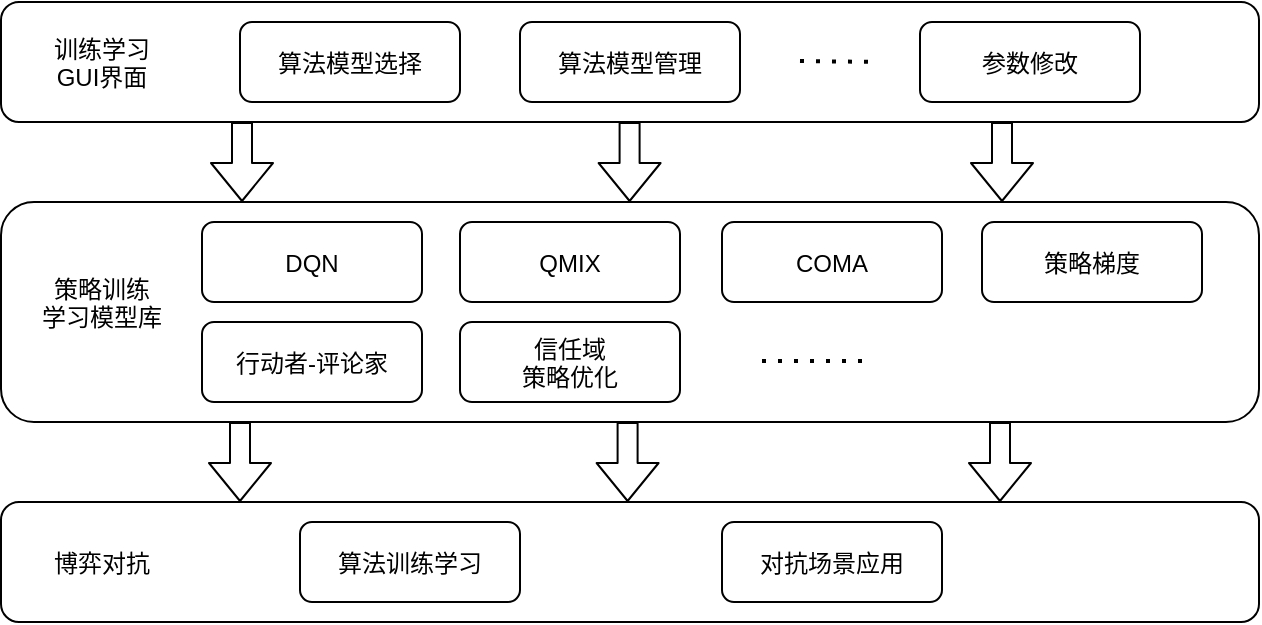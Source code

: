 <mxfile version="14.4.3" type="github">
  <diagram id="stnC1IPQuIyhpSLb4h5h" name="第 1 页">
    <mxGraphModel dx="1426" dy="665" grid="1" gridSize="10" guides="1" tooltips="1" connect="1" arrows="1" fold="1" page="1" pageScale="1" pageWidth="827" pageHeight="1169" math="0" shadow="0">
      <root>
        <mxCell id="0" />
        <mxCell id="1" parent="0" />
        <mxCell id="3Ifn0Ms7M0TRrxpNWSRb-7" value="" style="rounded=1;" vertex="1" parent="1">
          <mxGeometry x="69.5" y="100" width="629" height="60" as="geometry" />
        </mxCell>
        <mxCell id="3Ifn0Ms7M0TRrxpNWSRb-8" value="算法模型选择" style="rounded=1;" vertex="1" parent="1">
          <mxGeometry x="189" y="110" width="110" height="40" as="geometry" />
        </mxCell>
        <mxCell id="3Ifn0Ms7M0TRrxpNWSRb-9" value="算法模型管理" style="rounded=1;" vertex="1" parent="1">
          <mxGeometry x="329" y="110" width="110" height="40" as="geometry" />
        </mxCell>
        <mxCell id="3Ifn0Ms7M0TRrxpNWSRb-10" value="参数修改" style="rounded=1;" vertex="1" parent="1">
          <mxGeometry x="529" y="110" width="110" height="40" as="geometry" />
        </mxCell>
        <mxCell id="3Ifn0Ms7M0TRrxpNWSRb-11" value="" style="endArrow=none;dashed=1;dashPattern=1 3;strokeWidth=2;" edge="1" parent="1">
          <mxGeometry width="50" height="50" relative="1" as="geometry">
            <mxPoint x="469" y="129.5" as="sourcePoint" />
            <mxPoint x="509" y="130" as="targetPoint" />
          </mxGeometry>
        </mxCell>
        <mxCell id="3Ifn0Ms7M0TRrxpNWSRb-12" value="训练学习&#xa;GUI界面" style="text;strokeColor=none;fillColor=none;align=center;verticalAlign=middle;rounded=0;" vertex="1" parent="1">
          <mxGeometry x="80" y="120" width="80" height="20" as="geometry" />
        </mxCell>
        <mxCell id="3Ifn0Ms7M0TRrxpNWSRb-13" value="" style="rounded=1;" vertex="1" parent="1">
          <mxGeometry x="69.5" y="200" width="629" height="110" as="geometry" />
        </mxCell>
        <mxCell id="3Ifn0Ms7M0TRrxpNWSRb-14" value="DQN" style="rounded=1;" vertex="1" parent="1">
          <mxGeometry x="170" y="210" width="110" height="40" as="geometry" />
        </mxCell>
        <mxCell id="3Ifn0Ms7M0TRrxpNWSRb-15" value="QMIX" style="rounded=1;" vertex="1" parent="1">
          <mxGeometry x="299" y="210" width="110" height="40" as="geometry" />
        </mxCell>
        <mxCell id="3Ifn0Ms7M0TRrxpNWSRb-16" value="COMA" style="rounded=1;" vertex="1" parent="1">
          <mxGeometry x="430" y="210" width="110" height="40" as="geometry" />
        </mxCell>
        <mxCell id="3Ifn0Ms7M0TRrxpNWSRb-17" value="策略训练&#xa;学习模型库" style="text;strokeColor=none;fillColor=none;align=center;verticalAlign=middle;rounded=0;" vertex="1" parent="1">
          <mxGeometry x="80" y="240" width="80" height="20" as="geometry" />
        </mxCell>
        <mxCell id="3Ifn0Ms7M0TRrxpNWSRb-18" value="策略梯度" style="rounded=1;" vertex="1" parent="1">
          <mxGeometry x="560" y="210" width="110" height="40" as="geometry" />
        </mxCell>
        <mxCell id="3Ifn0Ms7M0TRrxpNWSRb-19" value="行动者-评论家" style="rounded=1;" vertex="1" parent="1">
          <mxGeometry x="170" y="260" width="110" height="40" as="geometry" />
        </mxCell>
        <mxCell id="3Ifn0Ms7M0TRrxpNWSRb-20" value="信任域&#xa;策略优化" style="rounded=1;" vertex="1" parent="1">
          <mxGeometry x="299" y="260" width="110" height="40" as="geometry" />
        </mxCell>
        <mxCell id="3Ifn0Ms7M0TRrxpNWSRb-21" value="" style="endArrow=none;dashed=1;dashPattern=1 3;strokeWidth=2;" edge="1" parent="1">
          <mxGeometry width="50" height="50" relative="1" as="geometry">
            <mxPoint x="450" y="279.5" as="sourcePoint" />
            <mxPoint x="500" y="279.5" as="targetPoint" />
            <Array as="points" />
          </mxGeometry>
        </mxCell>
        <mxCell id="3Ifn0Ms7M0TRrxpNWSRb-22" value="" style="rounded=1;" vertex="1" parent="1">
          <mxGeometry x="69.5" y="350" width="629" height="60" as="geometry" />
        </mxCell>
        <mxCell id="3Ifn0Ms7M0TRrxpNWSRb-23" value="算法训练学习" style="rounded=1;" vertex="1" parent="1">
          <mxGeometry x="219" y="360" width="110" height="40" as="geometry" />
        </mxCell>
        <mxCell id="3Ifn0Ms7M0TRrxpNWSRb-24" value="对抗场景应用" style="rounded=1;" vertex="1" parent="1">
          <mxGeometry x="430" y="360" width="110" height="40" as="geometry" />
        </mxCell>
        <mxCell id="3Ifn0Ms7M0TRrxpNWSRb-27" value="博弈对抗" style="text;strokeColor=none;fillColor=none;align=center;verticalAlign=middle;rounded=0;" vertex="1" parent="1">
          <mxGeometry x="80" y="370" width="80" height="20" as="geometry" />
        </mxCell>
        <mxCell id="3Ifn0Ms7M0TRrxpNWSRb-28" value="" style="shape=flexArrow;endArrow=classic;" edge="1" parent="1">
          <mxGeometry width="50" height="50" relative="1" as="geometry">
            <mxPoint x="190" y="160" as="sourcePoint" />
            <mxPoint x="190" y="200" as="targetPoint" />
          </mxGeometry>
        </mxCell>
        <mxCell id="3Ifn0Ms7M0TRrxpNWSRb-29" value="" style="shape=flexArrow;endArrow=classic;" edge="1" parent="1">
          <mxGeometry width="50" height="50" relative="1" as="geometry">
            <mxPoint x="383.8" y="160" as="sourcePoint" />
            <mxPoint x="383.8" y="200" as="targetPoint" />
          </mxGeometry>
        </mxCell>
        <mxCell id="3Ifn0Ms7M0TRrxpNWSRb-30" value="" style="shape=flexArrow;endArrow=classic;" edge="1" parent="1">
          <mxGeometry width="50" height="50" relative="1" as="geometry">
            <mxPoint x="570" y="160" as="sourcePoint" />
            <mxPoint x="570" y="200" as="targetPoint" />
          </mxGeometry>
        </mxCell>
        <mxCell id="3Ifn0Ms7M0TRrxpNWSRb-31" value="" style="shape=flexArrow;endArrow=classic;" edge="1" parent="1">
          <mxGeometry width="50" height="50" relative="1" as="geometry">
            <mxPoint x="189" y="310" as="sourcePoint" />
            <mxPoint x="189" y="350" as="targetPoint" />
          </mxGeometry>
        </mxCell>
        <mxCell id="3Ifn0Ms7M0TRrxpNWSRb-32" value="" style="shape=flexArrow;endArrow=classic;" edge="1" parent="1">
          <mxGeometry width="50" height="50" relative="1" as="geometry">
            <mxPoint x="382.8" y="310" as="sourcePoint" />
            <mxPoint x="382.8" y="350" as="targetPoint" />
          </mxGeometry>
        </mxCell>
        <mxCell id="3Ifn0Ms7M0TRrxpNWSRb-33" value="" style="shape=flexArrow;endArrow=classic;" edge="1" parent="1">
          <mxGeometry width="50" height="50" relative="1" as="geometry">
            <mxPoint x="569" y="310" as="sourcePoint" />
            <mxPoint x="569" y="350" as="targetPoint" />
          </mxGeometry>
        </mxCell>
      </root>
    </mxGraphModel>
  </diagram>
</mxfile>
